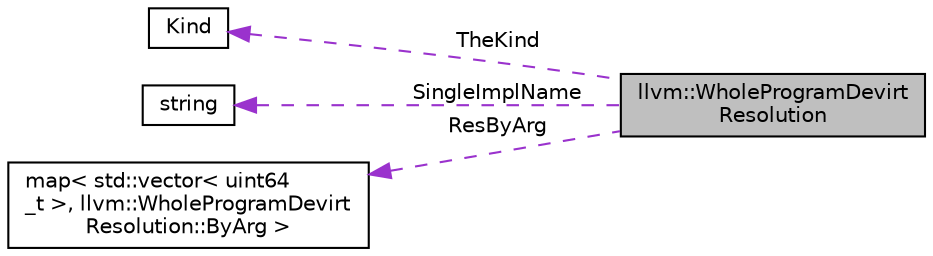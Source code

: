 digraph "llvm::WholeProgramDevirtResolution"
{
 // LATEX_PDF_SIZE
  bgcolor="transparent";
  edge [fontname="Helvetica",fontsize="10",labelfontname="Helvetica",labelfontsize="10"];
  node [fontname="Helvetica",fontsize="10",shape="box"];
  rankdir="LR";
  Node1 [label="llvm::WholeProgramDevirt\lResolution",height=0.2,width=0.4,color="black", fillcolor="grey75", style="filled", fontcolor="black",tooltip=" "];
  Node2 -> Node1 [dir="back",color="darkorchid3",fontsize="10",style="dashed",label=" TheKind" ,fontname="Helvetica"];
  Node2 [label="Kind",height=0.2,width=0.4,color="black",tooltip=" "];
  Node3 -> Node1 [dir="back",color="darkorchid3",fontsize="10",style="dashed",label=" SingleImplName" ,fontname="Helvetica"];
  Node3 [label="string",height=0.2,width=0.4,color="black",tooltip=" "];
  Node4 -> Node1 [dir="back",color="darkorchid3",fontsize="10",style="dashed",label=" ResByArg" ,fontname="Helvetica"];
  Node4 [label="map\< std::vector\< uint64\l_t \>, llvm::WholeProgramDevirt\lResolution::ByArg \>",height=0.2,width=0.4,color="black",tooltip=" "];
}
